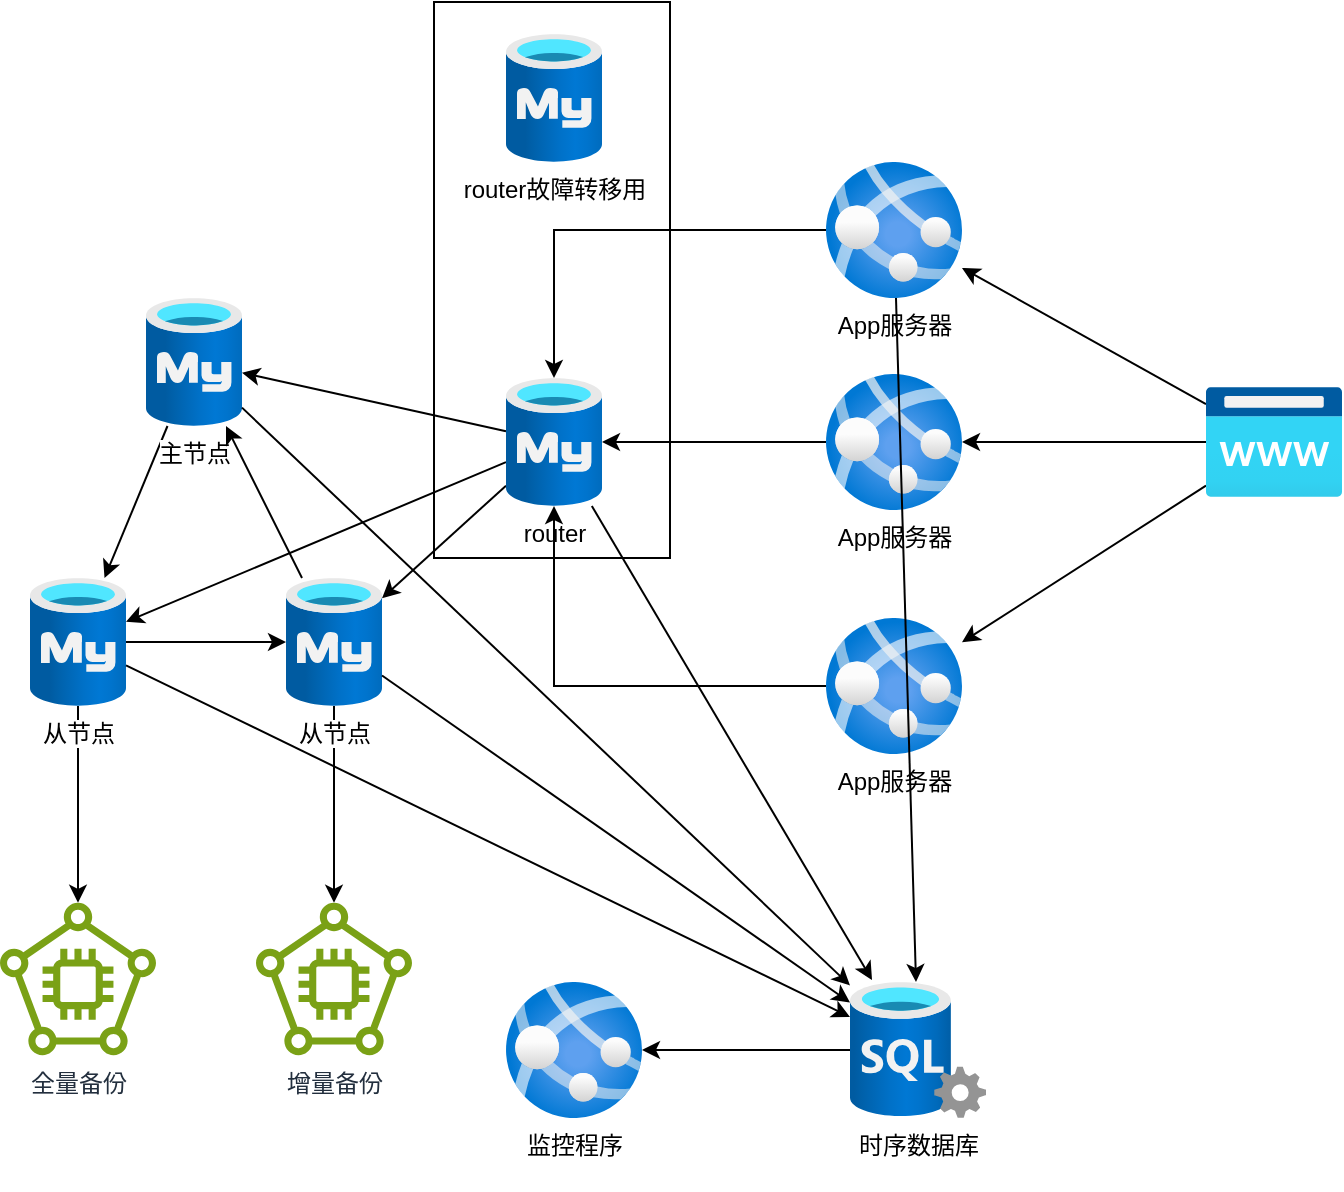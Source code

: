 <mxfile version="24.7.14" pages="5">
  <diagram name="L1" id="BFDUDT7zp8bW2f1VNkSr">
    <mxGraphModel dx="892" dy="621" grid="1" gridSize="10" guides="1" tooltips="1" connect="1" arrows="1" fold="1" page="1" pageScale="1" pageWidth="850" pageHeight="1100" math="0" shadow="0">
      <root>
        <mxCell id="0" />
        <mxCell id="1" parent="0" />
        <mxCell id="Ar2I6kyapb9o5fW3UJyG-4" value="" style="rounded=0;orthogonalLoop=1;jettySize=auto;html=1;" edge="1" parent="1" source="Ar2I6kyapb9o5fW3UJyG-1" target="Ar2I6kyapb9o5fW3UJyG-2">
          <mxGeometry relative="1" as="geometry" />
        </mxCell>
        <mxCell id="Ar2I6kyapb9o5fW3UJyG-1" value="主节点" style="image;aspect=fixed;html=1;points=[];align=center;fontSize=12;image=img/lib/azure2/databases/Azure_Database_MySQL_Server.svg;" vertex="1" parent="1">
          <mxGeometry x="208" y="198" width="48" height="64" as="geometry" />
        </mxCell>
        <mxCell id="Ar2I6kyapb9o5fW3UJyG-5" value="" style="edgeStyle=orthogonalEdgeStyle;rounded=0;orthogonalLoop=1;jettySize=auto;html=1;" edge="1" parent="1" source="Ar2I6kyapb9o5fW3UJyG-2" target="Ar2I6kyapb9o5fW3UJyG-3">
          <mxGeometry relative="1" as="geometry" />
        </mxCell>
        <mxCell id="oi42S8Nz0SJRRiCIxCUv-2" value="" style="edgeStyle=orthogonalEdgeStyle;rounded=0;orthogonalLoop=1;jettySize=auto;html=1;" edge="1" parent="1" source="Ar2I6kyapb9o5fW3UJyG-2" target="uQp_ELIqiohpTSqB1h4A-3">
          <mxGeometry relative="1" as="geometry" />
        </mxCell>
        <mxCell id="Ar2I6kyapb9o5fW3UJyG-2" value="从节点" style="image;aspect=fixed;html=1;points=[];align=center;fontSize=12;image=img/lib/azure2/databases/Azure_Database_MySQL_Server.svg;" vertex="1" parent="1">
          <mxGeometry x="150" y="338" width="48" height="64" as="geometry" />
        </mxCell>
        <mxCell id="Ar2I6kyapb9o5fW3UJyG-6" value="" style="rounded=0;orthogonalLoop=1;jettySize=auto;html=1;" edge="1" parent="1" source="Ar2I6kyapb9o5fW3UJyG-3" target="Ar2I6kyapb9o5fW3UJyG-1">
          <mxGeometry relative="1" as="geometry" />
        </mxCell>
        <mxCell id="oi42S8Nz0SJRRiCIxCUv-1" value="" style="edgeStyle=orthogonalEdgeStyle;rounded=0;orthogonalLoop=1;jettySize=auto;html=1;" edge="1" parent="1" source="Ar2I6kyapb9o5fW3UJyG-3" target="uQp_ELIqiohpTSqB1h4A-2">
          <mxGeometry relative="1" as="geometry" />
        </mxCell>
        <mxCell id="Ar2I6kyapb9o5fW3UJyG-3" value="从节点" style="image;aspect=fixed;html=1;points=[];align=center;fontSize=12;image=img/lib/azure2/databases/Azure_Database_MySQL_Server.svg;" vertex="1" parent="1">
          <mxGeometry x="278" y="338" width="48" height="64" as="geometry" />
        </mxCell>
        <mxCell id="Ar2I6kyapb9o5fW3UJyG-8" value="" style="rounded=0;orthogonalLoop=1;jettySize=auto;html=1;" edge="1" parent="1" source="Ar2I6kyapb9o5fW3UJyG-7" target="Ar2I6kyapb9o5fW3UJyG-1">
          <mxGeometry relative="1" as="geometry" />
        </mxCell>
        <mxCell id="Ar2I6kyapb9o5fW3UJyG-9" value="" style="rounded=0;orthogonalLoop=1;jettySize=auto;html=1;" edge="1" parent="1" source="Ar2I6kyapb9o5fW3UJyG-7" target="Ar2I6kyapb9o5fW3UJyG-3">
          <mxGeometry relative="1" as="geometry" />
        </mxCell>
        <mxCell id="Ar2I6kyapb9o5fW3UJyG-10" value="" style="rounded=0;orthogonalLoop=1;jettySize=auto;html=1;" edge="1" parent="1" source="Ar2I6kyapb9o5fW3UJyG-7" target="Ar2I6kyapb9o5fW3UJyG-2">
          <mxGeometry relative="1" as="geometry" />
        </mxCell>
        <mxCell id="Ar2I6kyapb9o5fW3UJyG-7" value="router" style="image;aspect=fixed;html=1;points=[];align=center;fontSize=12;image=img/lib/azure2/databases/Azure_Database_MySQL_Server.svg;" vertex="1" parent="1">
          <mxGeometry x="388" y="238" width="48" height="64" as="geometry" />
        </mxCell>
        <mxCell id="Ar2I6kyapb9o5fW3UJyG-15" value="" style="edgeStyle=orthogonalEdgeStyle;rounded=0;orthogonalLoop=1;jettySize=auto;html=1;" edge="1" parent="1" source="Ar2I6kyapb9o5fW3UJyG-12" target="Ar2I6kyapb9o5fW3UJyG-7">
          <mxGeometry relative="1" as="geometry" />
        </mxCell>
        <mxCell id="Ar2I6kyapb9o5fW3UJyG-12" value="App服务器" style="image;aspect=fixed;html=1;points=[];align=center;fontSize=12;image=img/lib/azure2/app_services/App_Services.svg;" vertex="1" parent="1">
          <mxGeometry x="548" y="130" width="68" height="68" as="geometry" />
        </mxCell>
        <mxCell id="Ar2I6kyapb9o5fW3UJyG-17" value="" style="edgeStyle=orthogonalEdgeStyle;rounded=0;orthogonalLoop=1;jettySize=auto;html=1;" edge="1" parent="1" source="Ar2I6kyapb9o5fW3UJyG-13" target="Ar2I6kyapb9o5fW3UJyG-7">
          <mxGeometry relative="1" as="geometry" />
        </mxCell>
        <mxCell id="Ar2I6kyapb9o5fW3UJyG-13" value="App服务器" style="image;aspect=fixed;html=1;points=[];align=center;fontSize=12;image=img/lib/azure2/app_services/App_Services.svg;" vertex="1" parent="1">
          <mxGeometry x="548" y="358" width="68" height="68" as="geometry" />
        </mxCell>
        <mxCell id="Ar2I6kyapb9o5fW3UJyG-16" value="" style="edgeStyle=orthogonalEdgeStyle;rounded=0;orthogonalLoop=1;jettySize=auto;html=1;" edge="1" parent="1" source="Ar2I6kyapb9o5fW3UJyG-14" target="Ar2I6kyapb9o5fW3UJyG-7">
          <mxGeometry relative="1" as="geometry" />
        </mxCell>
        <mxCell id="Ar2I6kyapb9o5fW3UJyG-14" value="App服务器" style="image;aspect=fixed;html=1;points=[];align=center;fontSize=12;image=img/lib/azure2/app_services/App_Services.svg;" vertex="1" parent="1">
          <mxGeometry x="548" y="236" width="68" height="68" as="geometry" />
        </mxCell>
        <mxCell id="Ar2I6kyapb9o5fW3UJyG-19" value="" style="rounded=0;orthogonalLoop=1;jettySize=auto;html=1;" edge="1" parent="1" source="Ar2I6kyapb9o5fW3UJyG-18" target="Ar2I6kyapb9o5fW3UJyG-12">
          <mxGeometry relative="1" as="geometry" />
        </mxCell>
        <mxCell id="Ar2I6kyapb9o5fW3UJyG-20" value="" style="rounded=0;orthogonalLoop=1;jettySize=auto;html=1;" edge="1" parent="1" source="Ar2I6kyapb9o5fW3UJyG-18" target="Ar2I6kyapb9o5fW3UJyG-14">
          <mxGeometry relative="1" as="geometry" />
        </mxCell>
        <mxCell id="Ar2I6kyapb9o5fW3UJyG-21" value="" style="rounded=0;orthogonalLoop=1;jettySize=auto;html=1;" edge="1" parent="1" source="Ar2I6kyapb9o5fW3UJyG-18" target="Ar2I6kyapb9o5fW3UJyG-13">
          <mxGeometry relative="1" as="geometry" />
        </mxCell>
        <mxCell id="Ar2I6kyapb9o5fW3UJyG-18" value="" style="image;aspect=fixed;html=1;points=[];align=center;fontSize=12;image=img/lib/azure2/app_services/App_Service_Domains.svg;" vertex="1" parent="1">
          <mxGeometry x="738" y="242.5" width="68" height="55.0" as="geometry" />
        </mxCell>
        <mxCell id="81i1dUO_mtLAsaVfOT57-1" value="router故障转移用" style="image;aspect=fixed;html=1;points=[];align=center;fontSize=12;image=img/lib/azure2/databases/Azure_Database_MySQL_Server.svg;" vertex="1" parent="1">
          <mxGeometry x="388" y="66" width="48" height="64" as="geometry" />
        </mxCell>
        <mxCell id="81i1dUO_mtLAsaVfOT57-2" value="监控程序&lt;div&gt;&lt;br&gt;&lt;/div&gt;" style="image;aspect=fixed;html=1;points=[];align=center;fontSize=12;image=img/lib/azure2/app_services/App_Services.svg;" vertex="1" parent="1">
          <mxGeometry x="388" y="540" width="68" height="68" as="geometry" />
        </mxCell>
        <mxCell id="uQp_ELIqiohpTSqB1h4A-1" value="" style="edgeStyle=orthogonalEdgeStyle;rounded=0;orthogonalLoop=1;jettySize=auto;html=1;" edge="1" parent="1" source="81i1dUO_mtLAsaVfOT57-3" target="81i1dUO_mtLAsaVfOT57-2">
          <mxGeometry relative="1" as="geometry" />
        </mxCell>
        <mxCell id="81i1dUO_mtLAsaVfOT57-3" value="时序数据库" style="image;aspect=fixed;html=1;points=[];align=center;fontSize=12;image=img/lib/azure2/databases/SQL_Server.svg;" vertex="1" parent="1">
          <mxGeometry x="560" y="540" width="68" height="68" as="geometry" />
        </mxCell>
        <mxCell id="uQp_ELIqiohpTSqB1h4A-2" value="增量备份" style="sketch=0;outlineConnect=0;fontColor=#232F3E;gradientColor=none;fillColor=#7AA116;strokeColor=none;dashed=0;verticalLabelPosition=bottom;verticalAlign=top;align=center;html=1;fontSize=12;fontStyle=0;aspect=fixed;pointerEvents=1;shape=mxgraph.aws4.backup_compute;" vertex="1" parent="1">
          <mxGeometry x="263" y="500" width="78" height="77" as="geometry" />
        </mxCell>
        <mxCell id="uQp_ELIqiohpTSqB1h4A-3" value="全量备份" style="sketch=0;outlineConnect=0;fontColor=#232F3E;gradientColor=none;fillColor=#7AA116;strokeColor=none;dashed=0;verticalLabelPosition=bottom;verticalAlign=top;align=center;html=1;fontSize=12;fontStyle=0;aspect=fixed;pointerEvents=1;shape=mxgraph.aws4.backup_compute;" vertex="1" parent="1">
          <mxGeometry x="135" y="500" width="78" height="77" as="geometry" />
        </mxCell>
        <mxCell id="oi42S8Nz0SJRRiCIxCUv-3" value="" style="endArrow=classic;html=1;rounded=0;" edge="1" parent="1" source="Ar2I6kyapb9o5fW3UJyG-1" target="81i1dUO_mtLAsaVfOT57-3">
          <mxGeometry width="50" height="50" relative="1" as="geometry">
            <mxPoint x="370" y="400" as="sourcePoint" />
            <mxPoint x="420" y="350" as="targetPoint" />
          </mxGeometry>
        </mxCell>
        <mxCell id="oi42S8Nz0SJRRiCIxCUv-4" value="" style="endArrow=classic;html=1;rounded=0;" edge="1" parent="1" source="Ar2I6kyapb9o5fW3UJyG-2" target="81i1dUO_mtLAsaVfOT57-3">
          <mxGeometry width="50" height="50" relative="1" as="geometry">
            <mxPoint x="370" y="400" as="sourcePoint" />
            <mxPoint x="420" y="350" as="targetPoint" />
          </mxGeometry>
        </mxCell>
        <mxCell id="oi42S8Nz0SJRRiCIxCUv-5" value="" style="endArrow=classic;html=1;rounded=0;" edge="1" parent="1" source="Ar2I6kyapb9o5fW3UJyG-3" target="81i1dUO_mtLAsaVfOT57-3">
          <mxGeometry width="50" height="50" relative="1" as="geometry">
            <mxPoint x="370" y="400" as="sourcePoint" />
            <mxPoint x="420" y="350" as="targetPoint" />
          </mxGeometry>
        </mxCell>
        <mxCell id="oi42S8Nz0SJRRiCIxCUv-6" value="" style="endArrow=classic;html=1;rounded=0;" edge="1" parent="1" source="Ar2I6kyapb9o5fW3UJyG-12" target="81i1dUO_mtLAsaVfOT57-3">
          <mxGeometry width="50" height="50" relative="1" as="geometry">
            <mxPoint x="370" y="430" as="sourcePoint" />
            <mxPoint x="420" y="380" as="targetPoint" />
          </mxGeometry>
        </mxCell>
        <mxCell id="oi42S8Nz0SJRRiCIxCUv-7" value="" style="endArrow=classic;html=1;rounded=0;entryX=0.162;entryY=-0.015;entryDx=0;entryDy=0;entryPerimeter=0;" edge="1" parent="1" source="Ar2I6kyapb9o5fW3UJyG-7" target="81i1dUO_mtLAsaVfOT57-3">
          <mxGeometry width="50" height="50" relative="1" as="geometry">
            <mxPoint x="370" y="400" as="sourcePoint" />
            <mxPoint x="420" y="350" as="targetPoint" />
          </mxGeometry>
        </mxCell>
        <mxCell id="oi42S8Nz0SJRRiCIxCUv-9" value="" style="rounded=0;whiteSpace=wrap;html=1;fillOpacity=0;" vertex="1" parent="1">
          <mxGeometry x="352" y="50" width="118" height="278" as="geometry" />
        </mxCell>
      </root>
    </mxGraphModel>
  </diagram>
  <diagram id="nIjgZ2-SpNTqjJREQWF2" name="L2">
    <mxGraphModel dx="892" dy="621" grid="1" gridSize="10" guides="1" tooltips="1" connect="1" arrows="1" fold="1" page="1" pageScale="1" pageWidth="850" pageHeight="1100" math="0" shadow="0">
      <root>
        <mxCell id="0" />
        <mxCell id="1" parent="0" />
        <mxCell id="2KMu9q8ZVu2z2tUtmJDD-1" value="" style="rounded=0;orthogonalLoop=1;jettySize=auto;html=1;" edge="1" parent="1" source="2KMu9q8ZVu2z2tUtmJDD-2" target="2KMu9q8ZVu2z2tUtmJDD-4">
          <mxGeometry relative="1" as="geometry" />
        </mxCell>
        <mxCell id="2KMu9q8ZVu2z2tUtmJDD-2" value="" style="image;aspect=fixed;html=1;points=[];align=center;fontSize=12;image=img/lib/azure2/databases/Azure_Database_MySQL_Server.svg;" vertex="1" parent="1">
          <mxGeometry x="240" y="80" width="48" height="64" as="geometry" />
        </mxCell>
        <mxCell id="2KMu9q8ZVu2z2tUtmJDD-3" value="" style="edgeStyle=orthogonalEdgeStyle;rounded=0;orthogonalLoop=1;jettySize=auto;html=1;" edge="1" parent="1" source="2KMu9q8ZVu2z2tUtmJDD-4" target="2KMu9q8ZVu2z2tUtmJDD-6">
          <mxGeometry relative="1" as="geometry" />
        </mxCell>
        <mxCell id="2KMu9q8ZVu2z2tUtmJDD-4" value="" style="image;aspect=fixed;html=1;points=[];align=center;fontSize=12;image=img/lib/azure2/databases/Azure_Database_MySQL_Server.svg;" vertex="1" parent="1">
          <mxGeometry x="182" y="220" width="48" height="64" as="geometry" />
        </mxCell>
        <mxCell id="2KMu9q8ZVu2z2tUtmJDD-5" value="" style="rounded=0;orthogonalLoop=1;jettySize=auto;html=1;" edge="1" parent="1" source="2KMu9q8ZVu2z2tUtmJDD-6" target="2KMu9q8ZVu2z2tUtmJDD-2">
          <mxGeometry relative="1" as="geometry" />
        </mxCell>
        <mxCell id="2KMu9q8ZVu2z2tUtmJDD-6" value="" style="image;aspect=fixed;html=1;points=[];align=center;fontSize=12;image=img/lib/azure2/databases/Azure_Database_MySQL_Server.svg;" vertex="1" parent="1">
          <mxGeometry x="310" y="220" width="48" height="64" as="geometry" />
        </mxCell>
        <mxCell id="2KMu9q8ZVu2z2tUtmJDD-7" value="" style="rounded=0;orthogonalLoop=1;jettySize=auto;html=1;" edge="1" parent="1" source="2KMu9q8ZVu2z2tUtmJDD-10" target="2KMu9q8ZVu2z2tUtmJDD-2">
          <mxGeometry relative="1" as="geometry" />
        </mxCell>
        <mxCell id="2KMu9q8ZVu2z2tUtmJDD-8" value="" style="rounded=0;orthogonalLoop=1;jettySize=auto;html=1;" edge="1" parent="1" source="2KMu9q8ZVu2z2tUtmJDD-10" target="2KMu9q8ZVu2z2tUtmJDD-6">
          <mxGeometry relative="1" as="geometry" />
        </mxCell>
        <mxCell id="2KMu9q8ZVu2z2tUtmJDD-9" value="" style="rounded=0;orthogonalLoop=1;jettySize=auto;html=1;" edge="1" parent="1" source="2KMu9q8ZVu2z2tUtmJDD-10" target="2KMu9q8ZVu2z2tUtmJDD-4">
          <mxGeometry relative="1" as="geometry" />
        </mxCell>
        <mxCell id="2KMu9q8ZVu2z2tUtmJDD-10" value="router" style="image;aspect=fixed;html=1;points=[];align=center;fontSize=12;image=img/lib/azure2/databases/Azure_Database_MySQL_Server.svg;" vertex="1" parent="1">
          <mxGeometry x="420" y="120" width="48" height="64" as="geometry" />
        </mxCell>
        <mxCell id="2KMu9q8ZVu2z2tUtmJDD-11" value="" style="edgeStyle=orthogonalEdgeStyle;rounded=0;orthogonalLoop=1;jettySize=auto;html=1;" edge="1" parent="1" source="2KMu9q8ZVu2z2tUtmJDD-12" target="2KMu9q8ZVu2z2tUtmJDD-10">
          <mxGeometry relative="1" as="geometry" />
        </mxCell>
        <mxCell id="2KMu9q8ZVu2z2tUtmJDD-12" value="App服务器" style="image;aspect=fixed;html=1;points=[];align=center;fontSize=12;image=img/lib/azure2/app_services/App_Services.svg;" vertex="1" parent="1">
          <mxGeometry x="580" y="12" width="68" height="68" as="geometry" />
        </mxCell>
        <mxCell id="2KMu9q8ZVu2z2tUtmJDD-13" value="" style="edgeStyle=orthogonalEdgeStyle;rounded=0;orthogonalLoop=1;jettySize=auto;html=1;" edge="1" parent="1" source="2KMu9q8ZVu2z2tUtmJDD-14" target="2KMu9q8ZVu2z2tUtmJDD-10">
          <mxGeometry relative="1" as="geometry" />
        </mxCell>
        <mxCell id="2KMu9q8ZVu2z2tUtmJDD-27" value="" style="rounded=0;orthogonalLoop=1;jettySize=auto;html=1;" edge="1" parent="1" source="2KMu9q8ZVu2z2tUtmJDD-14" target="2KMu9q8ZVu2z2tUtmJDD-23">
          <mxGeometry relative="1" as="geometry" />
        </mxCell>
        <mxCell id="2KMu9q8ZVu2z2tUtmJDD-14" value="App服务器" style="image;aspect=fixed;html=1;points=[];align=center;fontSize=12;image=img/lib/azure2/app_services/App_Services.svg;" vertex="1" parent="1">
          <mxGeometry x="580" y="240" width="68" height="68" as="geometry" />
        </mxCell>
        <mxCell id="2KMu9q8ZVu2z2tUtmJDD-29" value="" style="edgeStyle=orthogonalEdgeStyle;rounded=0;orthogonalLoop=1;jettySize=auto;html=1;" edge="1" parent="1" source="2KMu9q8ZVu2z2tUtmJDD-16" target="2KMu9q8ZVu2z2tUtmJDD-10">
          <mxGeometry relative="1" as="geometry" />
        </mxCell>
        <mxCell id="2KMu9q8ZVu2z2tUtmJDD-16" value="App服务器" style="image;aspect=fixed;html=1;points=[];align=center;fontSize=12;image=img/lib/azure2/app_services/App_Services.svg;" vertex="1" parent="1">
          <mxGeometry x="580" y="118" width="68" height="68" as="geometry" />
        </mxCell>
        <mxCell id="2KMu9q8ZVu2z2tUtmJDD-17" value="" style="rounded=0;orthogonalLoop=1;jettySize=auto;html=1;" edge="1" parent="1" source="2KMu9q8ZVu2z2tUtmJDD-20" target="2KMu9q8ZVu2z2tUtmJDD-12">
          <mxGeometry relative="1" as="geometry" />
        </mxCell>
        <mxCell id="2KMu9q8ZVu2z2tUtmJDD-18" value="" style="rounded=0;orthogonalLoop=1;jettySize=auto;html=1;" edge="1" parent="1" source="2KMu9q8ZVu2z2tUtmJDD-20" target="2KMu9q8ZVu2z2tUtmJDD-16">
          <mxGeometry relative="1" as="geometry" />
        </mxCell>
        <mxCell id="2KMu9q8ZVu2z2tUtmJDD-19" value="" style="rounded=0;orthogonalLoop=1;jettySize=auto;html=1;" edge="1" parent="1" source="2KMu9q8ZVu2z2tUtmJDD-20" target="2KMu9q8ZVu2z2tUtmJDD-14">
          <mxGeometry relative="1" as="geometry" />
        </mxCell>
        <mxCell id="2KMu9q8ZVu2z2tUtmJDD-20" value="" style="image;aspect=fixed;html=1;points=[];align=center;fontSize=12;image=img/lib/azure2/app_services/App_Service_Domains.svg;" vertex="1" parent="1">
          <mxGeometry x="770" y="124.5" width="68" height="55.0" as="geometry" />
        </mxCell>
        <mxCell id="2KMu9q8ZVu2z2tUtmJDD-23" value="NFS" style="image;aspect=fixed;html=1;points=[];align=center;fontSize=12;image=img/lib/azure2/storage/StorSimple_Data_Managers.svg;" vertex="1" parent="1">
          <mxGeometry x="470" y="390" width="48" height="64" as="geometry" />
        </mxCell>
        <mxCell id="2KMu9q8ZVu2z2tUtmJDD-32" value="" style="rounded=0;orthogonalLoop=1;jettySize=auto;html=1;" edge="1" parent="1" source="2KMu9q8ZVu2z2tUtmJDD-26" target="2KMu9q8ZVu2z2tUtmJDD-10">
          <mxGeometry relative="1" as="geometry" />
        </mxCell>
        <mxCell id="2KMu9q8ZVu2z2tUtmJDD-33" value="" style="edgeStyle=orthogonalEdgeStyle;rounded=0;orthogonalLoop=1;jettySize=auto;html=1;" edge="1" parent="1" source="2KMu9q8ZVu2z2tUtmJDD-26" target="2KMu9q8ZVu2z2tUtmJDD-23">
          <mxGeometry relative="1" as="geometry" />
        </mxCell>
        <mxCell id="2KMu9q8ZVu2z2tUtmJDD-26" value="定时任务" style="points=[[0.145,0.145,0],[0.5,0,0],[0.855,0.145,0],[1,0.5,0],[0.855,0.855,0],[0.5,1,0],[0.145,0.855,0],[0,0.5,0]];shape=mxgraph.bpmn.event;html=1;verticalLabelPosition=bottom;labelBackgroundColor=#ffffff;verticalAlign=top;align=center;perimeter=ellipsePerimeter;outlineConnect=0;aspect=fixed;outline=catching;symbol=timer;" vertex="1" parent="1">
          <mxGeometry x="350" y="397" width="50" height="50" as="geometry" />
        </mxCell>
        <mxCell id="2KMu9q8ZVu2z2tUtmJDD-30" value="" style="endArrow=classic;html=1;rounded=0;" edge="1" parent="1" source="2KMu9q8ZVu2z2tUtmJDD-12" target="2KMu9q8ZVu2z2tUtmJDD-23">
          <mxGeometry width="50" height="50" relative="1" as="geometry">
            <mxPoint x="420" y="220" as="sourcePoint" />
            <mxPoint x="470" y="170" as="targetPoint" />
          </mxGeometry>
        </mxCell>
        <mxCell id="2KMu9q8ZVu2z2tUtmJDD-31" value="" style="endArrow=classic;html=1;rounded=0;" edge="1" parent="1" source="2KMu9q8ZVu2z2tUtmJDD-16" target="2KMu9q8ZVu2z2tUtmJDD-23">
          <mxGeometry width="50" height="50" relative="1" as="geometry">
            <mxPoint x="420" y="220" as="sourcePoint" />
            <mxPoint x="560" y="200" as="targetPoint" />
          </mxGeometry>
        </mxCell>
      </root>
    </mxGraphModel>
  </diagram>
  <diagram id="y6FhThIO_ZO7V0j0Mpfw" name="L3">
    <mxGraphModel dx="892" dy="621" grid="1" gridSize="10" guides="1" tooltips="1" connect="1" arrows="1" fold="1" page="1" pageScale="1" pageWidth="850" pageHeight="1100" math="0" shadow="0">
      <root>
        <mxCell id="0" />
        <mxCell id="1" parent="0" />
        <mxCell id="eptUyO4xNGn-BXEB1Qza-1" value="" style="rounded=0;orthogonalLoop=1;jettySize=auto;html=1;" edge="1" parent="1" source="eptUyO4xNGn-BXEB1Qza-2" target="eptUyO4xNGn-BXEB1Qza-4">
          <mxGeometry relative="1" as="geometry" />
        </mxCell>
        <mxCell id="eptUyO4xNGn-BXEB1Qza-2" value="" style="image;aspect=fixed;html=1;points=[];align=center;fontSize=12;image=img/lib/azure2/databases/Azure_Database_MySQL_Server.svg;" vertex="1" parent="1">
          <mxGeometry x="240" y="80" width="48" height="64" as="geometry" />
        </mxCell>
        <mxCell id="eptUyO4xNGn-BXEB1Qza-3" value="" style="edgeStyle=orthogonalEdgeStyle;rounded=0;orthogonalLoop=1;jettySize=auto;html=1;" edge="1" parent="1" source="eptUyO4xNGn-BXEB1Qza-4" target="eptUyO4xNGn-BXEB1Qza-6">
          <mxGeometry relative="1" as="geometry" />
        </mxCell>
        <mxCell id="eptUyO4xNGn-BXEB1Qza-4" value="" style="image;aspect=fixed;html=1;points=[];align=center;fontSize=12;image=img/lib/azure2/databases/Azure_Database_MySQL_Server.svg;" vertex="1" parent="1">
          <mxGeometry x="182" y="220" width="48" height="64" as="geometry" />
        </mxCell>
        <mxCell id="eptUyO4xNGn-BXEB1Qza-5" value="" style="rounded=0;orthogonalLoop=1;jettySize=auto;html=1;" edge="1" parent="1" source="eptUyO4xNGn-BXEB1Qza-6" target="eptUyO4xNGn-BXEB1Qza-2">
          <mxGeometry relative="1" as="geometry" />
        </mxCell>
        <mxCell id="eptUyO4xNGn-BXEB1Qza-6" value="" style="image;aspect=fixed;html=1;points=[];align=center;fontSize=12;image=img/lib/azure2/databases/Azure_Database_MySQL_Server.svg;" vertex="1" parent="1">
          <mxGeometry x="310" y="220" width="48" height="64" as="geometry" />
        </mxCell>
        <mxCell id="eptUyO4xNGn-BXEB1Qza-7" value="" style="rounded=0;orthogonalLoop=1;jettySize=auto;html=1;" edge="1" parent="1" source="eptUyO4xNGn-BXEB1Qza-10" target="eptUyO4xNGn-BXEB1Qza-2">
          <mxGeometry relative="1" as="geometry" />
        </mxCell>
        <mxCell id="eptUyO4xNGn-BXEB1Qza-8" value="" style="rounded=0;orthogonalLoop=1;jettySize=auto;html=1;" edge="1" parent="1" source="eptUyO4xNGn-BXEB1Qza-10" target="eptUyO4xNGn-BXEB1Qza-6">
          <mxGeometry relative="1" as="geometry" />
        </mxCell>
        <mxCell id="eptUyO4xNGn-BXEB1Qza-9" value="" style="rounded=0;orthogonalLoop=1;jettySize=auto;html=1;" edge="1" parent="1" source="eptUyO4xNGn-BXEB1Qza-10" target="eptUyO4xNGn-BXEB1Qza-4">
          <mxGeometry relative="1" as="geometry" />
        </mxCell>
        <mxCell id="eptUyO4xNGn-BXEB1Qza-10" value="router" style="image;aspect=fixed;html=1;points=[];align=center;fontSize=12;image=img/lib/azure2/databases/Azure_Database_MySQL_Server.svg;" vertex="1" parent="1">
          <mxGeometry x="420" y="120" width="48" height="64" as="geometry" />
        </mxCell>
        <mxCell id="eptUyO4xNGn-BXEB1Qza-11" value="" style="edgeStyle=orthogonalEdgeStyle;rounded=0;orthogonalLoop=1;jettySize=auto;html=1;" edge="1" parent="1" source="eptUyO4xNGn-BXEB1Qza-12" target="eptUyO4xNGn-BXEB1Qza-10">
          <mxGeometry relative="1" as="geometry" />
        </mxCell>
        <mxCell id="eptUyO4xNGn-BXEB1Qza-12" value="App服务器" style="image;aspect=fixed;html=1;points=[];align=center;fontSize=12;image=img/lib/azure2/app_services/App_Services.svg;" vertex="1" parent="1">
          <mxGeometry x="580" y="12" width="68" height="68" as="geometry" />
        </mxCell>
        <mxCell id="eptUyO4xNGn-BXEB1Qza-13" value="" style="edgeStyle=orthogonalEdgeStyle;rounded=0;orthogonalLoop=1;jettySize=auto;html=1;" edge="1" parent="1" source="eptUyO4xNGn-BXEB1Qza-15" target="eptUyO4xNGn-BXEB1Qza-10">
          <mxGeometry relative="1" as="geometry" />
        </mxCell>
        <mxCell id="eptUyO4xNGn-BXEB1Qza-14" value="" style="rounded=0;orthogonalLoop=1;jettySize=auto;html=1;" edge="1" parent="1" source="eptUyO4xNGn-BXEB1Qza-15" target="eptUyO4xNGn-BXEB1Qza-22">
          <mxGeometry relative="1" as="geometry" />
        </mxCell>
        <mxCell id="eptUyO4xNGn-BXEB1Qza-15" value="App服务器" style="image;aspect=fixed;html=1;points=[];align=center;fontSize=12;image=img/lib/azure2/app_services/App_Services.svg;" vertex="1" parent="1">
          <mxGeometry x="580" y="240" width="68" height="68" as="geometry" />
        </mxCell>
        <mxCell id="eptUyO4xNGn-BXEB1Qza-16" value="" style="edgeStyle=orthogonalEdgeStyle;rounded=0;orthogonalLoop=1;jettySize=auto;html=1;" edge="1" parent="1" source="eptUyO4xNGn-BXEB1Qza-17" target="eptUyO4xNGn-BXEB1Qza-10">
          <mxGeometry relative="1" as="geometry" />
        </mxCell>
        <mxCell id="eptUyO4xNGn-BXEB1Qza-17" value="App服务器" style="image;aspect=fixed;html=1;points=[];align=center;fontSize=12;image=img/lib/azure2/app_services/App_Services.svg;" vertex="1" parent="1">
          <mxGeometry x="580" y="118" width="68" height="68" as="geometry" />
        </mxCell>
        <mxCell id="eptUyO4xNGn-BXEB1Qza-18" value="" style="rounded=0;orthogonalLoop=1;jettySize=auto;html=1;" edge="1" parent="1" source="eptUyO4xNGn-BXEB1Qza-21" target="eptUyO4xNGn-BXEB1Qza-12">
          <mxGeometry relative="1" as="geometry" />
        </mxCell>
        <mxCell id="eptUyO4xNGn-BXEB1Qza-19" value="" style="rounded=0;orthogonalLoop=1;jettySize=auto;html=1;" edge="1" parent="1" source="eptUyO4xNGn-BXEB1Qza-21" target="eptUyO4xNGn-BXEB1Qza-17">
          <mxGeometry relative="1" as="geometry" />
        </mxCell>
        <mxCell id="eptUyO4xNGn-BXEB1Qza-20" value="" style="rounded=0;orthogonalLoop=1;jettySize=auto;html=1;" edge="1" parent="1" source="eptUyO4xNGn-BXEB1Qza-21" target="eptUyO4xNGn-BXEB1Qza-15">
          <mxGeometry relative="1" as="geometry" />
        </mxCell>
        <mxCell id="eptUyO4xNGn-BXEB1Qza-21" value="" style="image;aspect=fixed;html=1;points=[];align=center;fontSize=12;image=img/lib/azure2/app_services/App_Service_Domains.svg;" vertex="1" parent="1">
          <mxGeometry x="770" y="124.5" width="68" height="55.0" as="geometry" />
        </mxCell>
        <mxCell id="eptUyO4xNGn-BXEB1Qza-22" value="NFS" style="image;aspect=fixed;html=1;points=[];align=center;fontSize=12;image=img/lib/azure2/storage/StorSimple_Data_Managers.svg;" vertex="1" parent="1">
          <mxGeometry x="500" y="460" width="48" height="64" as="geometry" />
        </mxCell>
        <mxCell id="eptUyO4xNGn-BXEB1Qza-26" value="" style="endArrow=classic;html=1;rounded=0;" edge="1" parent="1" source="eptUyO4xNGn-BXEB1Qza-12" target="eptUyO4xNGn-BXEB1Qza-22">
          <mxGeometry width="50" height="50" relative="1" as="geometry">
            <mxPoint x="420" y="220" as="sourcePoint" />
            <mxPoint x="470" y="170" as="targetPoint" />
          </mxGeometry>
        </mxCell>
        <mxCell id="eptUyO4xNGn-BXEB1Qza-27" value="" style="endArrow=classic;html=1;rounded=0;" edge="1" parent="1" source="eptUyO4xNGn-BXEB1Qza-17" target="eptUyO4xNGn-BXEB1Qza-22">
          <mxGeometry width="50" height="50" relative="1" as="geometry">
            <mxPoint x="420" y="220" as="sourcePoint" />
            <mxPoint x="560" y="200" as="targetPoint" />
          </mxGeometry>
        </mxCell>
        <mxCell id="eptUyO4xNGn-BXEB1Qza-28" value="Redis集群" style="image;aspect=fixed;html=1;points=[];align=center;fontSize=12;image=img/lib/azure2/databases/Cache_Redis.svg;" vertex="1" parent="1">
          <mxGeometry x="310" y="466" width="64" height="52" as="geometry" />
        </mxCell>
        <mxCell id="eptUyO4xNGn-BXEB1Qza-30" value="" style="edgeStyle=orthogonalEdgeStyle;rounded=0;orthogonalLoop=1;jettySize=auto;html=1;" edge="1" parent="1" source="eptUyO4xNGn-BXEB1Qza-29" target="eptUyO4xNGn-BXEB1Qza-10">
          <mxGeometry relative="1" as="geometry" />
        </mxCell>
        <mxCell id="eptUyO4xNGn-BXEB1Qza-31" value="" style="edgeStyle=orthogonalEdgeStyle;rounded=0;orthogonalLoop=1;jettySize=auto;html=1;" edge="1" parent="1" source="eptUyO4xNGn-BXEB1Qza-29" target="eptUyO4xNGn-BXEB1Qza-28">
          <mxGeometry relative="1" as="geometry" />
        </mxCell>
        <mxCell id="eptUyO4xNGn-BXEB1Qza-32" value="" style="edgeStyle=orthogonalEdgeStyle;rounded=0;orthogonalLoop=1;jettySize=auto;html=1;" edge="1" parent="1" source="eptUyO4xNGn-BXEB1Qza-29" target="eptUyO4xNGn-BXEB1Qza-22">
          <mxGeometry relative="1" as="geometry" />
        </mxCell>
        <mxCell id="eptUyO4xNGn-BXEB1Qza-29" value="ETL" style="image;aspect=fixed;html=1;points=[];align=center;fontSize=12;image=img/lib/azure2/storage/StorSimple_Data_Managers.svg;" vertex="1" parent="1">
          <mxGeometry x="420" y="460" width="48" height="64" as="geometry" />
        </mxCell>
      </root>
    </mxGraphModel>
  </diagram>
  <diagram id="7fVqN9MMZaLEQdqv-YGP" name="L4">
    <mxGraphModel dx="892" dy="621" grid="1" gridSize="10" guides="1" tooltips="1" connect="1" arrows="1" fold="1" page="1" pageScale="1" pageWidth="850" pageHeight="1100" math="0" shadow="0">
      <root>
        <mxCell id="0" />
        <mxCell id="1" parent="0" />
        <mxCell id="fPP4Iizd9QlT9NWYujbH-1" value="" style="rounded=0;orthogonalLoop=1;jettySize=auto;html=1;" edge="1" parent="1" source="fPP4Iizd9QlT9NWYujbH-2" target="fPP4Iizd9QlT9NWYujbH-4">
          <mxGeometry relative="1" as="geometry" />
        </mxCell>
        <mxCell id="fPP4Iizd9QlT9NWYujbH-2" value="" style="image;aspect=fixed;html=1;points=[];align=center;fontSize=12;image=img/lib/azure2/databases/Azure_Database_MySQL_Server.svg;" vertex="1" parent="1">
          <mxGeometry x="168" y="12" width="48" height="64" as="geometry" />
        </mxCell>
        <mxCell id="fPP4Iizd9QlT9NWYujbH-3" value="" style="edgeStyle=orthogonalEdgeStyle;rounded=0;orthogonalLoop=1;jettySize=auto;html=1;" edge="1" parent="1" source="fPP4Iizd9QlT9NWYujbH-4" target="fPP4Iizd9QlT9NWYujbH-6">
          <mxGeometry relative="1" as="geometry" />
        </mxCell>
        <mxCell id="fPP4Iizd9QlT9NWYujbH-4" value="" style="image;aspect=fixed;html=1;points=[];align=center;fontSize=12;image=img/lib/azure2/databases/Azure_Database_MySQL_Server.svg;" vertex="1" parent="1">
          <mxGeometry x="110" y="152" width="48" height="64" as="geometry" />
        </mxCell>
        <mxCell id="fPP4Iizd9QlT9NWYujbH-5" value="" style="rounded=0;orthogonalLoop=1;jettySize=auto;html=1;" edge="1" parent="1" source="fPP4Iizd9QlT9NWYujbH-6" target="fPP4Iizd9QlT9NWYujbH-2">
          <mxGeometry relative="1" as="geometry" />
        </mxCell>
        <mxCell id="fPP4Iizd9QlT9NWYujbH-6" value="" style="image;aspect=fixed;html=1;points=[];align=center;fontSize=12;image=img/lib/azure2/databases/Azure_Database_MySQL_Server.svg;" vertex="1" parent="1">
          <mxGeometry x="238" y="152" width="48" height="64" as="geometry" />
        </mxCell>
        <mxCell id="fPP4Iizd9QlT9NWYujbH-7" value="" style="rounded=0;orthogonalLoop=1;jettySize=auto;html=1;" edge="1" parent="1" source="fPP4Iizd9QlT9NWYujbH-10" target="fPP4Iizd9QlT9NWYujbH-2">
          <mxGeometry relative="1" as="geometry" />
        </mxCell>
        <mxCell id="fPP4Iizd9QlT9NWYujbH-8" value="" style="rounded=0;orthogonalLoop=1;jettySize=auto;html=1;" edge="1" parent="1" source="fPP4Iizd9QlT9NWYujbH-10" target="fPP4Iizd9QlT9NWYujbH-6">
          <mxGeometry relative="1" as="geometry" />
        </mxCell>
        <mxCell id="fPP4Iizd9QlT9NWYujbH-9" value="" style="rounded=0;orthogonalLoop=1;jettySize=auto;html=1;" edge="1" parent="1" source="fPP4Iizd9QlT9NWYujbH-10" target="fPP4Iizd9QlT9NWYujbH-4">
          <mxGeometry relative="1" as="geometry" />
        </mxCell>
        <mxCell id="fPP4Iizd9QlT9NWYujbH-10" value="router" style="image;aspect=fixed;html=1;points=[];align=center;fontSize=12;image=img/lib/azure2/databases/Azure_Database_MySQL_Server.svg;" vertex="1" parent="1">
          <mxGeometry x="420" y="120" width="48" height="64" as="geometry" />
        </mxCell>
        <mxCell id="fPP4Iizd9QlT9NWYujbH-11" value="" style="edgeStyle=orthogonalEdgeStyle;rounded=0;orthogonalLoop=1;jettySize=auto;html=1;" edge="1" parent="1" source="fPP4Iizd9QlT9NWYujbH-12" target="fPP4Iizd9QlT9NWYujbH-10">
          <mxGeometry relative="1" as="geometry" />
        </mxCell>
        <mxCell id="fPP4Iizd9QlT9NWYujbH-12" value="App服务器" style="image;aspect=fixed;html=1;points=[];align=center;fontSize=12;image=img/lib/azure2/app_services/App_Services.svg;" vertex="1" parent="1">
          <mxGeometry x="580" y="12" width="68" height="68" as="geometry" />
        </mxCell>
        <mxCell id="fPP4Iizd9QlT9NWYujbH-13" value="" style="edgeStyle=orthogonalEdgeStyle;rounded=0;orthogonalLoop=1;jettySize=auto;html=1;" edge="1" parent="1" source="fPP4Iizd9QlT9NWYujbH-15" target="fPP4Iizd9QlT9NWYujbH-10">
          <mxGeometry relative="1" as="geometry" />
        </mxCell>
        <mxCell id="fPP4Iizd9QlT9NWYujbH-14" value="" style="rounded=0;orthogonalLoop=1;jettySize=auto;html=1;" edge="1" parent="1" source="fPP4Iizd9QlT9NWYujbH-15" target="fPP4Iizd9QlT9NWYujbH-22">
          <mxGeometry relative="1" as="geometry" />
        </mxCell>
        <mxCell id="fPP4Iizd9QlT9NWYujbH-15" value="App服务器" style="image;aspect=fixed;html=1;points=[];align=center;fontSize=12;image=img/lib/azure2/app_services/App_Services.svg;" vertex="1" parent="1">
          <mxGeometry x="580" y="240" width="68" height="68" as="geometry" />
        </mxCell>
        <mxCell id="fPP4Iizd9QlT9NWYujbH-16" value="" style="edgeStyle=orthogonalEdgeStyle;rounded=0;orthogonalLoop=1;jettySize=auto;html=1;" edge="1" parent="1" source="fPP4Iizd9QlT9NWYujbH-17" target="fPP4Iizd9QlT9NWYujbH-10">
          <mxGeometry relative="1" as="geometry" />
        </mxCell>
        <mxCell id="fPP4Iizd9QlT9NWYujbH-17" value="App服务器" style="image;aspect=fixed;html=1;points=[];align=center;fontSize=12;image=img/lib/azure2/app_services/App_Services.svg;" vertex="1" parent="1">
          <mxGeometry x="580" y="118" width="68" height="68" as="geometry" />
        </mxCell>
        <mxCell id="fPP4Iizd9QlT9NWYujbH-18" value="" style="rounded=0;orthogonalLoop=1;jettySize=auto;html=1;" edge="1" parent="1" source="fPP4Iizd9QlT9NWYujbH-21" target="fPP4Iizd9QlT9NWYujbH-12">
          <mxGeometry relative="1" as="geometry" />
        </mxCell>
        <mxCell id="fPP4Iizd9QlT9NWYujbH-19" value="" style="rounded=0;orthogonalLoop=1;jettySize=auto;html=1;" edge="1" parent="1" source="fPP4Iizd9QlT9NWYujbH-21" target="fPP4Iizd9QlT9NWYujbH-17">
          <mxGeometry relative="1" as="geometry" />
        </mxCell>
        <mxCell id="fPP4Iizd9QlT9NWYujbH-20" value="" style="rounded=0;orthogonalLoop=1;jettySize=auto;html=1;" edge="1" parent="1" source="fPP4Iizd9QlT9NWYujbH-21" target="fPP4Iizd9QlT9NWYujbH-15">
          <mxGeometry relative="1" as="geometry" />
        </mxCell>
        <mxCell id="fPP4Iizd9QlT9NWYujbH-21" value="" style="image;aspect=fixed;html=1;points=[];align=center;fontSize=12;image=img/lib/azure2/app_services/App_Service_Domains.svg;" vertex="1" parent="1">
          <mxGeometry x="770" y="124.5" width="68" height="55.0" as="geometry" />
        </mxCell>
        <mxCell id="fPP4Iizd9QlT9NWYujbH-22" value="NFS" style="image;aspect=fixed;html=1;points=[];align=center;fontSize=12;image=img/lib/azure2/storage/StorSimple_Data_Managers.svg;" vertex="1" parent="1">
          <mxGeometry x="500" y="460" width="48" height="64" as="geometry" />
        </mxCell>
        <mxCell id="fPP4Iizd9QlT9NWYujbH-23" value="" style="endArrow=classic;html=1;rounded=0;" edge="1" parent="1" source="fPP4Iizd9QlT9NWYujbH-12" target="fPP4Iizd9QlT9NWYujbH-22">
          <mxGeometry width="50" height="50" relative="1" as="geometry">
            <mxPoint x="420" y="220" as="sourcePoint" />
            <mxPoint x="470" y="170" as="targetPoint" />
          </mxGeometry>
        </mxCell>
        <mxCell id="fPP4Iizd9QlT9NWYujbH-24" value="" style="endArrow=classic;html=1;rounded=0;" edge="1" parent="1" source="fPP4Iizd9QlT9NWYujbH-17" target="fPP4Iizd9QlT9NWYujbH-22">
          <mxGeometry width="50" height="50" relative="1" as="geometry">
            <mxPoint x="420" y="220" as="sourcePoint" />
            <mxPoint x="560" y="200" as="targetPoint" />
          </mxGeometry>
        </mxCell>
        <mxCell id="fPP4Iizd9QlT9NWYujbH-25" value="Redis集群" style="image;aspect=fixed;html=1;points=[];align=center;fontSize=12;image=img/lib/azure2/databases/Cache_Redis.svg;" vertex="1" parent="1">
          <mxGeometry x="310" y="466" width="64" height="52" as="geometry" />
        </mxCell>
        <mxCell id="fPP4Iizd9QlT9NWYujbH-26" value="" style="edgeStyle=orthogonalEdgeStyle;rounded=0;orthogonalLoop=1;jettySize=auto;html=1;" edge="1" parent="1" source="fPP4Iizd9QlT9NWYujbH-29" target="fPP4Iizd9QlT9NWYujbH-10">
          <mxGeometry relative="1" as="geometry" />
        </mxCell>
        <mxCell id="fPP4Iizd9QlT9NWYujbH-27" value="" style="edgeStyle=orthogonalEdgeStyle;rounded=0;orthogonalLoop=1;jettySize=auto;html=1;" edge="1" parent="1" source="fPP4Iizd9QlT9NWYujbH-29" target="fPP4Iizd9QlT9NWYujbH-25">
          <mxGeometry relative="1" as="geometry" />
        </mxCell>
        <mxCell id="fPP4Iizd9QlT9NWYujbH-28" value="" style="edgeStyle=orthogonalEdgeStyle;rounded=0;orthogonalLoop=1;jettySize=auto;html=1;" edge="1" parent="1" source="fPP4Iizd9QlT9NWYujbH-29" target="fPP4Iizd9QlT9NWYujbH-22">
          <mxGeometry relative="1" as="geometry" />
        </mxCell>
        <mxCell id="fPP4Iizd9QlT9NWYujbH-29" value="ETL" style="image;aspect=fixed;html=1;points=[];align=center;fontSize=12;image=img/lib/azure2/storage/StorSimple_Data_Managers.svg;" vertex="1" parent="1">
          <mxGeometry x="420" y="460" width="48" height="64" as="geometry" />
        </mxCell>
        <mxCell id="i6SBmhOwLSeUuUsg1Zj5-3" value="" style="edgeStyle=orthogonalEdgeStyle;rounded=0;orthogonalLoop=1;jettySize=auto;html=1;" edge="1" parent="1" source="fPP4Iizd9QlT9NWYujbH-30" target="i6SBmhOwLSeUuUsg1Zj5-2">
          <mxGeometry relative="1" as="geometry" />
        </mxCell>
        <mxCell id="fPP4Iizd9QlT9NWYujbH-30" value="ClickHouse" style="image;aspect=fixed;html=1;points=[];align=center;fontSize=12;image=img/lib/azure2/storage/StorSimple_Data_Managers.svg;" vertex="1" parent="1">
          <mxGeometry x="288" y="350" width="48" height="64" as="geometry" />
        </mxCell>
        <mxCell id="i6SBmhOwLSeUuUsg1Zj5-2" value="ClickHouse" style="image;aspect=fixed;html=1;points=[];align=center;fontSize=12;image=img/lib/azure2/storage/StorSimple_Data_Managers.svg;" vertex="1" parent="1">
          <mxGeometry x="140" y="350" width="48" height="64" as="geometry" />
        </mxCell>
        <mxCell id="i6SBmhOwLSeUuUsg1Zj5-4" value="" style="endArrow=classic;html=1;rounded=0;exitX=0.938;exitY=0.203;exitDx=0;exitDy=0;exitPerimeter=0;" edge="1" parent="1" source="fPP4Iizd9QlT9NWYujbH-30" target="fPP4Iizd9QlT9NWYujbH-12">
          <mxGeometry width="50" height="50" relative="1" as="geometry">
            <mxPoint x="400" y="330" as="sourcePoint" />
            <mxPoint x="450" y="280" as="targetPoint" />
          </mxGeometry>
        </mxCell>
        <mxCell id="i6SBmhOwLSeUuUsg1Zj5-5" value="" style="endArrow=classic;html=1;rounded=0;" edge="1" parent="1" source="fPP4Iizd9QlT9NWYujbH-30" target="fPP4Iizd9QlT9NWYujbH-17">
          <mxGeometry width="50" height="50" relative="1" as="geometry">
            <mxPoint x="400" y="330" as="sourcePoint" />
            <mxPoint x="450" y="280" as="targetPoint" />
          </mxGeometry>
        </mxCell>
        <mxCell id="i6SBmhOwLSeUuUsg1Zj5-6" value="" style="endArrow=classic;html=1;rounded=0;" edge="1" parent="1" source="fPP4Iizd9QlT9NWYujbH-30" target="fPP4Iizd9QlT9NWYujbH-15">
          <mxGeometry width="50" height="50" relative="1" as="geometry">
            <mxPoint x="400" y="330" as="sourcePoint" />
            <mxPoint x="450" y="280" as="targetPoint" />
          </mxGeometry>
        </mxCell>
        <mxCell id="i6SBmhOwLSeUuUsg1Zj5-8" value="" style="edgeStyle=orthogonalEdgeStyle;rounded=0;orthogonalLoop=1;jettySize=auto;html=1;" edge="1" parent="1" source="i6SBmhOwLSeUuUsg1Zj5-7" target="fPP4Iizd9QlT9NWYujbH-30">
          <mxGeometry relative="1" as="geometry" />
        </mxCell>
        <mxCell id="i6SBmhOwLSeUuUsg1Zj5-7" value="ETL" style="image;aspect=fixed;html=1;points=[];align=center;fontSize=12;image=img/lib/azure2/storage/StorSimple_Data_Managers.svg;" vertex="1" parent="1">
          <mxGeometry x="288" y="240" width="48" height="64" as="geometry" />
        </mxCell>
        <mxCell id="i6SBmhOwLSeUuUsg1Zj5-10" value="" style="endArrow=classic;html=1;rounded=0;" edge="1" parent="1" source="fPP4Iizd9QlT9NWYujbH-10" target="i6SBmhOwLSeUuUsg1Zj5-7">
          <mxGeometry width="50" height="50" relative="1" as="geometry">
            <mxPoint x="400" y="330" as="sourcePoint" />
            <mxPoint x="450" y="280" as="targetPoint" />
          </mxGeometry>
        </mxCell>
      </root>
    </mxGraphModel>
  </diagram>
  <diagram id="IMLo_JvIDd6dKpWcS0jT" name="L5">
    <mxGraphModel dx="892" dy="621" grid="1" gridSize="10" guides="1" tooltips="1" connect="1" arrows="1" fold="1" page="1" pageScale="1" pageWidth="850" pageHeight="1100" math="0" shadow="0">
      <root>
        <mxCell id="0" />
        <mxCell id="1" parent="0" />
      </root>
    </mxGraphModel>
  </diagram>
</mxfile>

